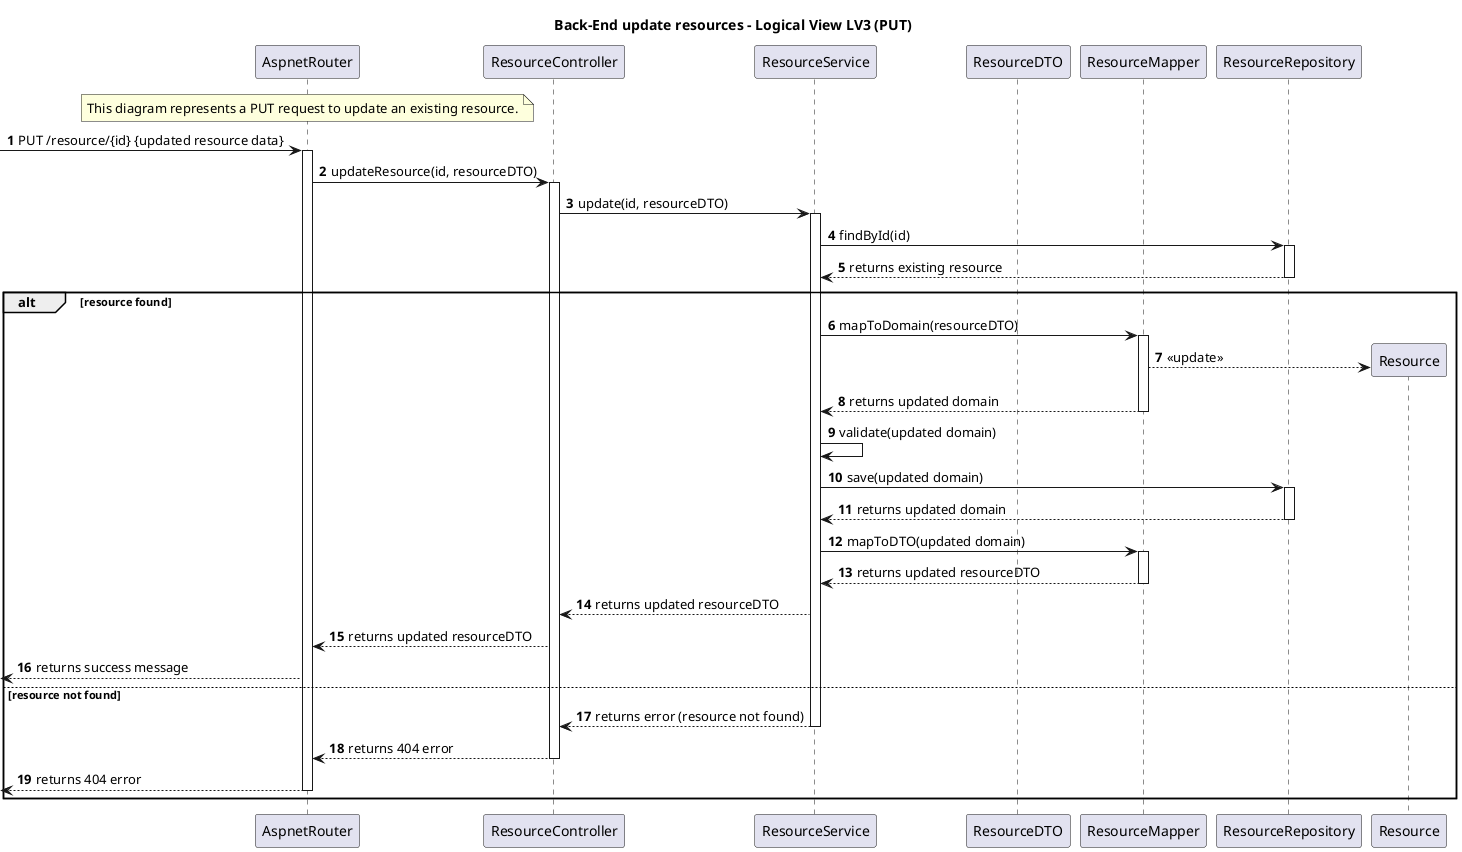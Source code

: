 @startuml
autonumber
skinparam packageStyle rect

title Back-End update resources - Logical View LV3 (PUT)

participant AspnetRouter as router
participant ResourceController as ctrl
participant ResourceService as service
participant ResourceDTO as dto
participant ResourceMapper as mapper
participant ResourceRepository as repo
participant Resource as domain

note over router
This diagram represents a PUT request to update an existing resource.
end note

-> router: PUT /resource/{id} {updated resource data}
activate router
router -> ctrl: updateResource(id, resourceDTO)
activate ctrl
ctrl -> service: update(id, resourceDTO)
activate service

service -> repo: findById(id)
activate repo
repo --> service: returns existing resource
deactivate repo

alt resource found
    service -> mapper: mapToDomain(resourceDTO)
    activate mapper
    mapper --> domain** : <<update>>
    mapper --> service : returns updated domain
    deactivate mapper

    service -> service: validate(updated domain)
    service -> repo: save(updated domain)
    activate repo
    repo --> service : returns updated domain
    deactivate repo

    service -> mapper: mapToDTO(updated domain)
    activate mapper
    mapper --> service : returns updated resourceDTO
    deactivate mapper
    service --> ctrl : returns updated resourceDTO

    ctrl --> router : returns updated resourceDTO

    <-- router  : returns success message
else resource not found
    service --> ctrl : returns error (resource not found)
    deactivate service
    ctrl --> router : returns 404 error
    deactivate
     <--  router: returns 404 error
    deactivate service
    deactivate ctrl
    deactivate router
end alt

@enduml
